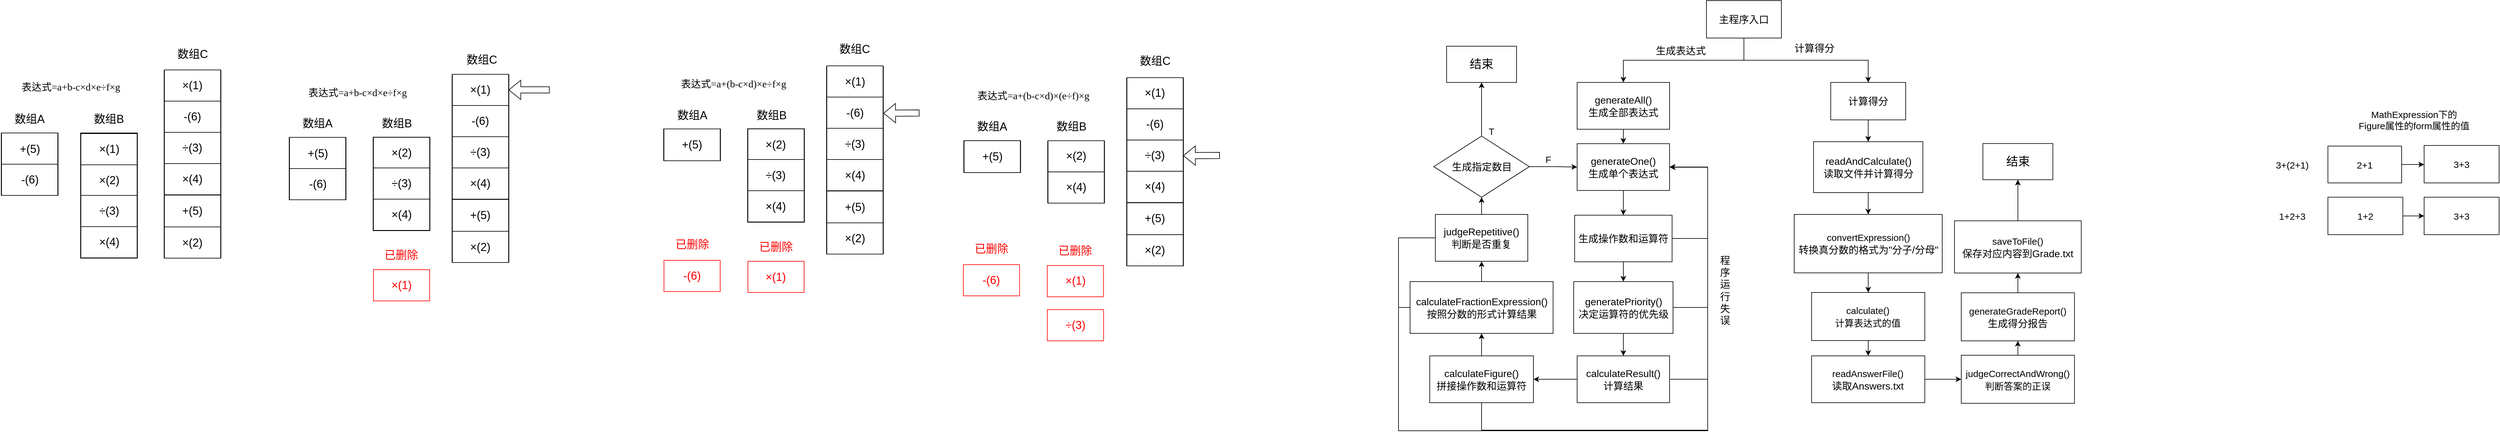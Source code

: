 <mxfile version="16.5.1" type="device"><diagram id="21LkBjtswxRoVZfi4vgf" name="第 1 页"><mxGraphModel dx="1419" dy="690" grid="0" gridSize="10" guides="1" tooltips="1" connect="1" arrows="1" fold="1" page="1" pageScale="1" pageWidth="1169" pageHeight="827" math="0" shadow="0"><root><mxCell id="0"/><mxCell id="1" parent="0"/><mxCell id="C7ZNTqhmJOy-tRO1aiUd-2" value="" style="rounded=0;whiteSpace=wrap;html=1;rotation=90;" parent="1" vertex="1"><mxGeometry x="144.5" y="273.5" width="100" height="91" as="geometry"/></mxCell><mxCell id="C7ZNTqhmJOy-tRO1aiUd-3" value="" style="rounded=0;whiteSpace=wrap;html=1;rotation=90;" parent="1" vertex="1"><mxGeometry x="221.25" y="323.75" width="200.5" height="91" as="geometry"/></mxCell><mxCell id="C7ZNTqhmJOy-tRO1aiUd-4" value="" style="rounded=0;whiteSpace=wrap;html=1;rotation=90;" parent="1" vertex="1"><mxGeometry x="305" y="273.5" width="300.5" height="91" as="geometry"/></mxCell><mxCell id="C7ZNTqhmJOy-tRO1aiUd-5" value="&lt;font style=&quot;font-size: 18px&quot;&gt;数组A&lt;/font&gt;" style="text;html=1;strokeColor=none;fillColor=none;align=center;verticalAlign=middle;whiteSpace=wrap;rounded=0;" parent="1" vertex="1"><mxGeometry x="147" y="224" width="95" height="46" as="geometry"/></mxCell><mxCell id="C7ZNTqhmJOy-tRO1aiUd-6" value="&lt;font style=&quot;font-size: 18px&quot;&gt;数组B&lt;/font&gt;" style="text;html=1;strokeColor=none;fillColor=none;align=center;verticalAlign=middle;whiteSpace=wrap;rounded=0;" parent="1" vertex="1"><mxGeometry x="274" y="224" width="95" height="46" as="geometry"/></mxCell><mxCell id="C7ZNTqhmJOy-tRO1aiUd-7" value="+(5)" style="rounded=0;whiteSpace=wrap;html=1;fontSize=18;" parent="1" vertex="1"><mxGeometry x="149.5" y="269" width="90" height="51" as="geometry"/></mxCell><mxCell id="C7ZNTqhmJOy-tRO1aiUd-10" value="-(6)" style="rounded=0;whiteSpace=wrap;html=1;fontSize=18;" parent="1" vertex="1"><mxGeometry x="149.5" y="319" width="90" height="50" as="geometry"/></mxCell><mxCell id="C7ZNTqhmJOy-tRO1aiUd-12" value="×(1)" style="rounded=0;whiteSpace=wrap;html=1;fontSize=18;" parent="1" vertex="1"><mxGeometry x="276.5" y="270" width="90" height="50" as="geometry"/></mxCell><mxCell id="C7ZNTqhmJOy-tRO1aiUd-13" value="&lt;span&gt;×(2)&lt;/span&gt;" style="rounded=0;whiteSpace=wrap;html=1;fontSize=18;" parent="1" vertex="1"><mxGeometry x="276.5" y="320" width="90" height="50" as="geometry"/></mxCell><mxCell id="C7ZNTqhmJOy-tRO1aiUd-14" value="÷(3)" style="rounded=0;whiteSpace=wrap;html=1;fontSize=18;" parent="1" vertex="1"><mxGeometry x="276.5" y="369" width="90" height="50" as="geometry"/></mxCell><mxCell id="C7ZNTqhmJOy-tRO1aiUd-15" value="&lt;span&gt;×(4)&lt;/span&gt;" style="rounded=0;whiteSpace=wrap;html=1;fontSize=18;" parent="1" vertex="1"><mxGeometry x="276.5" y="419" width="90" height="50" as="geometry"/></mxCell><mxCell id="C7ZNTqhmJOy-tRO1aiUd-16" value="&lt;font style=&quot;font-size: 18px&quot;&gt;数组C&lt;/font&gt;" style="text;html=1;strokeColor=none;fillColor=none;align=center;verticalAlign=middle;whiteSpace=wrap;rounded=0;" parent="1" vertex="1"><mxGeometry x="407.75" y="120" width="95" height="46" as="geometry"/></mxCell><mxCell id="C7ZNTqhmJOy-tRO1aiUd-17" value="×(1)" style="rounded=0;whiteSpace=wrap;html=1;fontSize=18;" parent="1" vertex="1"><mxGeometry x="410.25" y="168" width="90" height="50" as="geometry"/></mxCell><mxCell id="C7ZNTqhmJOy-tRO1aiUd-18" value="-(6)" style="rounded=0;whiteSpace=wrap;html=1;fontSize=18;" parent="1" vertex="1"><mxGeometry x="410.25" y="218" width="90" height="50" as="geometry"/></mxCell><mxCell id="C7ZNTqhmJOy-tRO1aiUd-19" value="÷(3)" style="rounded=0;whiteSpace=wrap;html=1;fontSize=18;" parent="1" vertex="1"><mxGeometry x="410.25" y="268" width="90" height="50" as="geometry"/></mxCell><mxCell id="C7ZNTqhmJOy-tRO1aiUd-20" value="&lt;span&gt;×(4)&lt;/span&gt;" style="rounded=0;whiteSpace=wrap;html=1;fontSize=18;" parent="1" vertex="1"><mxGeometry x="410.25" y="318" width="90" height="50" as="geometry"/></mxCell><mxCell id="C7ZNTqhmJOy-tRO1aiUd-21" value="+(5)" style="rounded=0;whiteSpace=wrap;html=1;fontSize=18;" parent="1" vertex="1"><mxGeometry x="410.25" y="368.5" width="90" height="51" as="geometry"/></mxCell><mxCell id="C7ZNTqhmJOy-tRO1aiUd-22" value="&lt;span&gt;×(2)&lt;/span&gt;" style="rounded=0;whiteSpace=wrap;html=1;fontSize=18;" parent="1" vertex="1"><mxGeometry x="410.25" y="419.5" width="90" height="50" as="geometry"/></mxCell><mxCell id="C7ZNTqhmJOy-tRO1aiUd-23" value="" style="rounded=0;whiteSpace=wrap;html=1;rotation=90;" parent="1" vertex="1"><mxGeometry x="605.5" y="280.5" width="100" height="91" as="geometry"/></mxCell><mxCell id="C7ZNTqhmJOy-tRO1aiUd-24" value="" style="rounded=0;whiteSpace=wrap;html=1;rotation=90;" parent="1" vertex="1"><mxGeometry x="715" y="305.13" width="149.75" height="91" as="geometry"/></mxCell><mxCell id="C7ZNTqhmJOy-tRO1aiUd-25" value="" style="rounded=0;whiteSpace=wrap;html=1;rotation=90;" parent="1" vertex="1"><mxGeometry x="766" y="280.5" width="300.5" height="91" as="geometry"/></mxCell><mxCell id="C7ZNTqhmJOy-tRO1aiUd-26" value="&lt;font style=&quot;font-size: 18px&quot;&gt;数组A&lt;/font&gt;" style="text;html=1;strokeColor=none;fillColor=none;align=center;verticalAlign=middle;whiteSpace=wrap;rounded=0;" parent="1" vertex="1"><mxGeometry x="608" y="231" width="95" height="46" as="geometry"/></mxCell><mxCell id="C7ZNTqhmJOy-tRO1aiUd-27" value="&lt;font style=&quot;font-size: 18px&quot;&gt;数组B&lt;/font&gt;" style="text;html=1;strokeColor=none;fillColor=none;align=center;verticalAlign=middle;whiteSpace=wrap;rounded=0;" parent="1" vertex="1"><mxGeometry x="735" y="231" width="95" height="46" as="geometry"/></mxCell><mxCell id="C7ZNTqhmJOy-tRO1aiUd-28" value="+(5)" style="rounded=0;whiteSpace=wrap;html=1;fontSize=18;" parent="1" vertex="1"><mxGeometry x="610.5" y="276" width="90" height="51" as="geometry"/></mxCell><mxCell id="C7ZNTqhmJOy-tRO1aiUd-29" value="-(6)" style="rounded=0;whiteSpace=wrap;html=1;fontSize=18;" parent="1" vertex="1"><mxGeometry x="610.5" y="326" width="90" height="50" as="geometry"/></mxCell><mxCell id="C7ZNTqhmJOy-tRO1aiUd-31" value="&lt;span&gt;×(2)&lt;/span&gt;" style="rounded=0;whiteSpace=wrap;html=1;fontSize=18;" parent="1" vertex="1"><mxGeometry x="744.88" y="276" width="90" height="50" as="geometry"/></mxCell><mxCell id="C7ZNTqhmJOy-tRO1aiUd-32" value="÷(3)" style="rounded=0;whiteSpace=wrap;html=1;fontSize=18;" parent="1" vertex="1"><mxGeometry x="744.88" y="325" width="90" height="50" as="geometry"/></mxCell><mxCell id="C7ZNTqhmJOy-tRO1aiUd-33" value="&lt;span&gt;×(4)&lt;/span&gt;" style="rounded=0;whiteSpace=wrap;html=1;fontSize=18;" parent="1" vertex="1"><mxGeometry x="744.88" y="375" width="90" height="50" as="geometry"/></mxCell><mxCell id="C7ZNTqhmJOy-tRO1aiUd-34" value="&lt;font style=&quot;font-size: 18px&quot;&gt;数组C&lt;/font&gt;" style="text;html=1;strokeColor=none;fillColor=none;align=center;verticalAlign=middle;whiteSpace=wrap;rounded=0;" parent="1" vertex="1"><mxGeometry x="871.25" y="129" width="95" height="46" as="geometry"/></mxCell><mxCell id="C7ZNTqhmJOy-tRO1aiUd-35" value="×(1)" style="rounded=0;whiteSpace=wrap;html=1;fontSize=18;" parent="1" vertex="1"><mxGeometry x="871.25" y="175" width="90" height="50" as="geometry"/></mxCell><mxCell id="C7ZNTqhmJOy-tRO1aiUd-36" value="-(6)" style="rounded=0;whiteSpace=wrap;html=1;fontSize=18;" parent="1" vertex="1"><mxGeometry x="871.25" y="225" width="90" height="50" as="geometry"/></mxCell><mxCell id="C7ZNTqhmJOy-tRO1aiUd-37" value="÷(3)" style="rounded=0;whiteSpace=wrap;html=1;fontSize=18;" parent="1" vertex="1"><mxGeometry x="871.25" y="275" width="90" height="50" as="geometry"/></mxCell><mxCell id="C7ZNTqhmJOy-tRO1aiUd-38" value="&lt;span&gt;×(4)&lt;/span&gt;" style="rounded=0;whiteSpace=wrap;html=1;fontSize=18;" parent="1" vertex="1"><mxGeometry x="871.25" y="325" width="90" height="50" as="geometry"/></mxCell><mxCell id="C7ZNTqhmJOy-tRO1aiUd-39" value="+(5)" style="rounded=0;whiteSpace=wrap;html=1;fontSize=18;" parent="1" vertex="1"><mxGeometry x="871.25" y="375.5" width="90" height="51" as="geometry"/></mxCell><mxCell id="C7ZNTqhmJOy-tRO1aiUd-40" value="&lt;span&gt;×(2)&lt;/span&gt;" style="rounded=0;whiteSpace=wrap;html=1;fontSize=18;" parent="1" vertex="1"><mxGeometry x="871.25" y="426.5" width="90" height="50" as="geometry"/></mxCell><mxCell id="C7ZNTqhmJOy-tRO1aiUd-41" value="" style="shape=flexArrow;endArrow=classic;html=1;rounded=0;fontSize=18;entryX=1;entryY=0.5;entryDx=0;entryDy=0;" parent="1" target="C7ZNTqhmJOy-tRO1aiUd-35" edge="1"><mxGeometry width="50" height="50" relative="1" as="geometry"><mxPoint x="1027" y="200" as="sourcePoint"/><mxPoint x="1064" y="172" as="targetPoint"/></mxGeometry></mxCell><mxCell id="C7ZNTqhmJOy-tRO1aiUd-42" value="&lt;font color=&quot;#ff0000&quot;&gt;×(1)&lt;/font&gt;" style="rounded=0;whiteSpace=wrap;html=1;fontSize=18;strokeColor=#FF0000;" parent="1" vertex="1"><mxGeometry x="744.88" y="488" width="90" height="50" as="geometry"/></mxCell><mxCell id="C7ZNTqhmJOy-tRO1aiUd-43" value="&lt;span style=&quot;font-size: 18px&quot;&gt;&lt;font color=&quot;#ff0000&quot;&gt;已删除&lt;/font&gt;&lt;/span&gt;" style="text;html=1;strokeColor=none;fillColor=none;align=center;verticalAlign=middle;whiteSpace=wrap;rounded=0;" parent="1" vertex="1"><mxGeometry x="742.37" y="442" width="95" height="46" as="geometry"/></mxCell><mxCell id="C7ZNTqhmJOy-tRO1aiUd-44" value="" style="rounded=0;whiteSpace=wrap;html=1;rotation=90;" parent="1" vertex="1"><mxGeometry x="1229.5" y="242.5" width="51" height="91" as="geometry"/></mxCell><mxCell id="C7ZNTqhmJOy-tRO1aiUd-45" value="" style="rounded=0;whiteSpace=wrap;html=1;rotation=90;" parent="1" vertex="1"><mxGeometry x="1314.5" y="291.63" width="149.75" height="91" as="geometry"/></mxCell><mxCell id="C7ZNTqhmJOy-tRO1aiUd-46" value="" style="rounded=0;whiteSpace=wrap;html=1;rotation=90;" parent="1" vertex="1"><mxGeometry x="1365.5" y="267" width="300.5" height="91" as="geometry"/></mxCell><mxCell id="C7ZNTqhmJOy-tRO1aiUd-47" value="&lt;font style=&quot;font-size: 18px&quot;&gt;数组A&lt;/font&gt;" style="text;html=1;strokeColor=none;fillColor=none;align=center;verticalAlign=middle;whiteSpace=wrap;rounded=0;" parent="1" vertex="1"><mxGeometry x="1207.5" y="217.5" width="95" height="46" as="geometry"/></mxCell><mxCell id="C7ZNTqhmJOy-tRO1aiUd-48" value="&lt;font style=&quot;font-size: 18px&quot;&gt;数组B&lt;/font&gt;" style="text;html=1;strokeColor=none;fillColor=none;align=center;verticalAlign=middle;whiteSpace=wrap;rounded=0;" parent="1" vertex="1"><mxGeometry x="1334.5" y="217.5" width="95" height="46" as="geometry"/></mxCell><mxCell id="C7ZNTqhmJOy-tRO1aiUd-49" value="+(5)" style="rounded=0;whiteSpace=wrap;html=1;fontSize=18;" parent="1" vertex="1"><mxGeometry x="1210" y="262.5" width="90" height="51" as="geometry"/></mxCell><mxCell id="C7ZNTqhmJOy-tRO1aiUd-51" value="&lt;span&gt;×(2)&lt;/span&gt;" style="rounded=0;whiteSpace=wrap;html=1;fontSize=18;" parent="1" vertex="1"><mxGeometry x="1344.38" y="262.5" width="90" height="50" as="geometry"/></mxCell><mxCell id="C7ZNTqhmJOy-tRO1aiUd-52" value="÷(3)" style="rounded=0;whiteSpace=wrap;html=1;fontSize=18;" parent="1" vertex="1"><mxGeometry x="1344.38" y="311.5" width="90" height="50" as="geometry"/></mxCell><mxCell id="C7ZNTqhmJOy-tRO1aiUd-53" value="&lt;span&gt;×(4)&lt;/span&gt;" style="rounded=0;whiteSpace=wrap;html=1;fontSize=18;" parent="1" vertex="1"><mxGeometry x="1344.38" y="361.5" width="90" height="50" as="geometry"/></mxCell><mxCell id="C7ZNTqhmJOy-tRO1aiUd-54" value="×(1)" style="rounded=0;whiteSpace=wrap;html=1;fontSize=18;" parent="1" vertex="1"><mxGeometry x="1470.75" y="161.5" width="90" height="50" as="geometry"/></mxCell><mxCell id="C7ZNTqhmJOy-tRO1aiUd-55" value="-(6)" style="rounded=0;whiteSpace=wrap;html=1;fontSize=18;" parent="1" vertex="1"><mxGeometry x="1470.75" y="211.5" width="90" height="50" as="geometry"/></mxCell><mxCell id="C7ZNTqhmJOy-tRO1aiUd-56" value="÷(3)" style="rounded=0;whiteSpace=wrap;html=1;fontSize=18;" parent="1" vertex="1"><mxGeometry x="1470.75" y="261.5" width="90" height="50" as="geometry"/></mxCell><mxCell id="C7ZNTqhmJOy-tRO1aiUd-57" value="&lt;span&gt;×(4)&lt;/span&gt;" style="rounded=0;whiteSpace=wrap;html=1;fontSize=18;" parent="1" vertex="1"><mxGeometry x="1470.75" y="311.5" width="90" height="50" as="geometry"/></mxCell><mxCell id="C7ZNTqhmJOy-tRO1aiUd-58" value="+(5)" style="rounded=0;whiteSpace=wrap;html=1;fontSize=18;" parent="1" vertex="1"><mxGeometry x="1470.75" y="362" width="90" height="51" as="geometry"/></mxCell><mxCell id="C7ZNTqhmJOy-tRO1aiUd-59" value="&lt;span&gt;×(2)&lt;/span&gt;" style="rounded=0;whiteSpace=wrap;html=1;fontSize=18;" parent="1" vertex="1"><mxGeometry x="1470.75" y="413" width="90" height="50" as="geometry"/></mxCell><mxCell id="C7ZNTqhmJOy-tRO1aiUd-60" value="" style="shape=flexArrow;endArrow=classic;html=1;rounded=0;fontSize=18;entryX=0.25;entryY=0;entryDx=0;entryDy=0;" parent="1" target="C7ZNTqhmJOy-tRO1aiUd-46" edge="1"><mxGeometry width="50" height="50" relative="1" as="geometry"><mxPoint x="1619" y="237" as="sourcePoint"/><mxPoint x="1663.5" y="158.5" as="targetPoint"/></mxGeometry></mxCell><mxCell id="C7ZNTqhmJOy-tRO1aiUd-61" value="&lt;font color=&quot;#ff0000&quot;&gt;×(1)&lt;/font&gt;" style="rounded=0;whiteSpace=wrap;html=1;fontSize=18;strokeColor=#FF0000;" parent="1" vertex="1"><mxGeometry x="1344.38" y="474.5" width="90" height="50" as="geometry"/></mxCell><mxCell id="C7ZNTqhmJOy-tRO1aiUd-62" value="&lt;span style=&quot;font-size: 18px&quot;&gt;&lt;font color=&quot;#ff0000&quot;&gt;已删除&lt;/font&gt;&lt;/span&gt;" style="text;html=1;strokeColor=none;fillColor=none;align=center;verticalAlign=middle;whiteSpace=wrap;rounded=0;" parent="1" vertex="1"><mxGeometry x="1341.87" y="428.5" width="95" height="46" as="geometry"/></mxCell><mxCell id="C7ZNTqhmJOy-tRO1aiUd-63" value="&lt;font style=&quot;font-size: 18px&quot;&gt;数组C&lt;/font&gt;" style="text;html=1;strokeColor=none;fillColor=none;align=center;verticalAlign=middle;whiteSpace=wrap;rounded=0;" parent="1" vertex="1"><mxGeometry x="1468.25" y="112" width="95" height="46" as="geometry"/></mxCell><mxCell id="C7ZNTqhmJOy-tRO1aiUd-64" value="&lt;font color=&quot;#ff0000&quot;&gt;-(6)&lt;/font&gt;" style="rounded=0;whiteSpace=wrap;html=1;fontSize=18;strokeColor=#FF0000;" parent="1" vertex="1"><mxGeometry x="1210" y="473" width="90" height="50" as="geometry"/></mxCell><mxCell id="C7ZNTqhmJOy-tRO1aiUd-65" value="&lt;span style=&quot;font-size: 18px&quot;&gt;&lt;font color=&quot;#ff0000&quot;&gt;已删除&lt;/font&gt;&lt;/span&gt;" style="text;html=1;strokeColor=none;fillColor=none;align=center;verticalAlign=middle;whiteSpace=wrap;rounded=0;" parent="1" vertex="1"><mxGeometry x="1207.5" y="425" width="95" height="46" as="geometry"/></mxCell><mxCell id="C7ZNTqhmJOy-tRO1aiUd-66" value="&lt;span style=&quot;font-family: &amp;#34;siyuan_heiti&amp;#34; ; font-size: 16px ; text-align: justify&quot;&gt;表达式=a+b-c×d×e÷f×g&lt;/span&gt;" style="text;html=1;strokeColor=none;fillColor=none;align=center;verticalAlign=middle;whiteSpace=wrap;rounded=0;fontSize=16;fontColor=#000000;" parent="1" vertex="1"><mxGeometry x="147" y="166.38" width="227" height="57.62" as="geometry"/></mxCell><mxCell id="C7ZNTqhmJOy-tRO1aiUd-67" value="&lt;span style=&quot;font-family: &amp;#34;siyuan_heiti&amp;#34; ; font-size: 16px ; text-align: justify&quot;&gt;表达式=a+b-c×d×e÷f×g&lt;/span&gt;" style="text;html=1;strokeColor=none;fillColor=none;align=center;verticalAlign=middle;whiteSpace=wrap;rounded=0;fontSize=16;fontColor=#000000;" parent="1" vertex="1"><mxGeometry x="605.5" y="175" width="227" height="57.62" as="geometry"/></mxCell><mxCell id="C7ZNTqhmJOy-tRO1aiUd-70" value="&lt;span style=&quot;font-family: &amp;#34;siyuan_heiti&amp;#34; ; font-size: 16px ; text-align: justify&quot;&gt;表达式=a+(b-c×d)×e÷f×g&lt;/span&gt;" style="text;html=1;strokeColor=none;fillColor=none;align=center;verticalAlign=middle;whiteSpace=wrap;rounded=0;fontSize=16;fontColor=#000000;" parent="1" vertex="1"><mxGeometry x="1207.5" y="161.5" width="227" height="57.62" as="geometry"/></mxCell><mxCell id="C7ZNTqhmJOy-tRO1aiUd-71" value="" style="rounded=0;whiteSpace=wrap;html=1;rotation=90;" parent="1" vertex="1"><mxGeometry x="1710" y="261.38" width="51" height="91" as="geometry"/></mxCell><mxCell id="C7ZNTqhmJOy-tRO1aiUd-72" value="" style="rounded=0;whiteSpace=wrap;html=1;rotation=90;" parent="1" vertex="1"><mxGeometry x="1820.36" y="286.13" width="99.01" height="91" as="geometry"/></mxCell><mxCell id="C7ZNTqhmJOy-tRO1aiUd-73" value="" style="rounded=0;whiteSpace=wrap;html=1;rotation=90;" parent="1" vertex="1"><mxGeometry x="1846" y="285.88" width="300.5" height="91" as="geometry"/></mxCell><mxCell id="C7ZNTqhmJOy-tRO1aiUd-74" value="&lt;font style=&quot;font-size: 18px&quot;&gt;数组A&lt;/font&gt;" style="text;html=1;strokeColor=none;fillColor=none;align=center;verticalAlign=middle;whiteSpace=wrap;rounded=0;" parent="1" vertex="1"><mxGeometry x="1688" y="236.38" width="95" height="46" as="geometry"/></mxCell><mxCell id="C7ZNTqhmJOy-tRO1aiUd-75" value="&lt;font style=&quot;font-size: 18px&quot;&gt;数组B&lt;/font&gt;" style="text;html=1;strokeColor=none;fillColor=none;align=center;verticalAlign=middle;whiteSpace=wrap;rounded=0;" parent="1" vertex="1"><mxGeometry x="1815" y="236.38" width="95" height="46" as="geometry"/></mxCell><mxCell id="C7ZNTqhmJOy-tRO1aiUd-76" value="+(5)" style="rounded=0;whiteSpace=wrap;html=1;fontSize=18;" parent="1" vertex="1"><mxGeometry x="1690.5" y="281.38" width="90" height="51" as="geometry"/></mxCell><mxCell id="C7ZNTqhmJOy-tRO1aiUd-77" value="&lt;span&gt;×(2)&lt;/span&gt;" style="rounded=0;whiteSpace=wrap;html=1;fontSize=18;" parent="1" vertex="1"><mxGeometry x="1824.88" y="281.38" width="90" height="50" as="geometry"/></mxCell><mxCell id="C7ZNTqhmJOy-tRO1aiUd-79" value="&lt;span&gt;×(4)&lt;/span&gt;" style="rounded=0;whiteSpace=wrap;html=1;fontSize=18;" parent="1" vertex="1"><mxGeometry x="1824.87" y="331.38" width="90" height="50" as="geometry"/></mxCell><mxCell id="C7ZNTqhmJOy-tRO1aiUd-80" value="×(1)" style="rounded=0;whiteSpace=wrap;html=1;fontSize=18;" parent="1" vertex="1"><mxGeometry x="1951.25" y="180.38" width="90" height="50" as="geometry"/></mxCell><mxCell id="C7ZNTqhmJOy-tRO1aiUd-81" value="-(6)" style="rounded=0;whiteSpace=wrap;html=1;fontSize=18;" parent="1" vertex="1"><mxGeometry x="1951.25" y="230.38" width="90" height="50" as="geometry"/></mxCell><mxCell id="C7ZNTqhmJOy-tRO1aiUd-82" value="÷(3)" style="rounded=0;whiteSpace=wrap;html=1;fontSize=18;" parent="1" vertex="1"><mxGeometry x="1951.25" y="280.38" width="90" height="50" as="geometry"/></mxCell><mxCell id="C7ZNTqhmJOy-tRO1aiUd-83" value="&lt;span&gt;×(4)&lt;/span&gt;" style="rounded=0;whiteSpace=wrap;html=1;fontSize=18;" parent="1" vertex="1"><mxGeometry x="1951.25" y="330.38" width="90" height="50" as="geometry"/></mxCell><mxCell id="C7ZNTqhmJOy-tRO1aiUd-84" value="+(5)" style="rounded=0;whiteSpace=wrap;html=1;fontSize=18;" parent="1" vertex="1"><mxGeometry x="1951.25" y="380.88" width="90" height="51" as="geometry"/></mxCell><mxCell id="C7ZNTqhmJOy-tRO1aiUd-85" value="&lt;span&gt;×(2)&lt;/span&gt;" style="rounded=0;whiteSpace=wrap;html=1;fontSize=18;" parent="1" vertex="1"><mxGeometry x="1951.25" y="431.88" width="90" height="50" as="geometry"/></mxCell><mxCell id="C7ZNTqhmJOy-tRO1aiUd-86" value="" style="shape=flexArrow;endArrow=classic;html=1;rounded=0;fontSize=18;entryX=1;entryY=0.5;entryDx=0;entryDy=0;" parent="1" target="C7ZNTqhmJOy-tRO1aiUd-82" edge="1"><mxGeometry width="50" height="50" relative="1" as="geometry"><mxPoint x="2100" y="305" as="sourcePoint"/><mxPoint x="2144" y="177.38" as="targetPoint"/></mxGeometry></mxCell><mxCell id="C7ZNTqhmJOy-tRO1aiUd-87" value="&lt;font color=&quot;#ff0000&quot;&gt;×(1)&lt;/font&gt;" style="rounded=0;whiteSpace=wrap;html=1;fontSize=18;strokeColor=#FF0000;" parent="1" vertex="1"><mxGeometry x="1823.69" y="481.38" width="90" height="50" as="geometry"/></mxCell><mxCell id="C7ZNTqhmJOy-tRO1aiUd-88" value="&lt;span style=&quot;font-size: 18px&quot;&gt;&lt;font color=&quot;#ff0000&quot;&gt;已删除&lt;/font&gt;&lt;/span&gt;" style="text;html=1;strokeColor=none;fillColor=none;align=center;verticalAlign=middle;whiteSpace=wrap;rounded=0;" parent="1" vertex="1"><mxGeometry x="1821.18" y="435.38" width="95" height="46" as="geometry"/></mxCell><mxCell id="C7ZNTqhmJOy-tRO1aiUd-89" value="&lt;font style=&quot;font-size: 18px&quot;&gt;数组C&lt;/font&gt;" style="text;html=1;strokeColor=none;fillColor=none;align=center;verticalAlign=middle;whiteSpace=wrap;rounded=0;" parent="1" vertex="1"><mxGeometry x="1948.75" y="130.88" width="95" height="46" as="geometry"/></mxCell><mxCell id="C7ZNTqhmJOy-tRO1aiUd-90" value="&lt;font color=&quot;#ff0000&quot;&gt;-(6)&lt;/font&gt;" style="rounded=0;whiteSpace=wrap;html=1;fontSize=18;strokeColor=#FF0000;" parent="1" vertex="1"><mxGeometry x="1689.31" y="479.88" width="90" height="50" as="geometry"/></mxCell><mxCell id="C7ZNTqhmJOy-tRO1aiUd-91" value="&lt;span style=&quot;font-size: 18px&quot;&gt;&lt;font color=&quot;#ff0000&quot;&gt;已删除&lt;/font&gt;&lt;/span&gt;" style="text;html=1;strokeColor=none;fillColor=none;align=center;verticalAlign=middle;whiteSpace=wrap;rounded=0;" parent="1" vertex="1"><mxGeometry x="1686.81" y="431.88" width="95" height="46" as="geometry"/></mxCell><mxCell id="C7ZNTqhmJOy-tRO1aiUd-92" value="&lt;span style=&quot;font-family: &amp;#34;siyuan_heiti&amp;#34; ; font-size: 16px ; text-align: justify&quot;&gt;表达式=a+(b-c×d)×(e÷f)×g&lt;/span&gt;" style="text;html=1;strokeColor=none;fillColor=none;align=center;verticalAlign=middle;whiteSpace=wrap;rounded=0;fontSize=16;fontColor=#000000;" parent="1" vertex="1"><mxGeometry x="1688" y="180.38" width="227" height="57.62" as="geometry"/></mxCell><mxCell id="C7ZNTqhmJOy-tRO1aiUd-93" value="&lt;font&gt;÷(3)&lt;/font&gt;" style="rounded=0;whiteSpace=wrap;html=1;fontSize=18;fontColor=#FF0000;strokeColor=#FF0000;" parent="1" vertex="1"><mxGeometry x="1823.81" y="552" width="90" height="50" as="geometry"/></mxCell><mxCell id="2tawyMTMNSKkAzdRT7XG-3" style="edgeStyle=orthogonalEdgeStyle;rounded=0;orthogonalLoop=1;jettySize=auto;html=1;exitX=0.5;exitY=1;exitDx=0;exitDy=0;entryX=0.5;entryY=0;entryDx=0;entryDy=0;fontSize=16;" parent="1" source="2tawyMTMNSKkAzdRT7XG-1" target="2tawyMTMNSKkAzdRT7XG-6" edge="1"><mxGeometry relative="1" as="geometry"><mxPoint x="2739" y="188.04" as="targetPoint"/></mxGeometry></mxCell><mxCell id="2tawyMTMNSKkAzdRT7XG-5" style="edgeStyle=orthogonalEdgeStyle;rounded=0;orthogonalLoop=1;jettySize=auto;html=1;exitX=0.5;exitY=1;exitDx=0;exitDy=0;fontSize=16;" parent="1" source="2tawyMTMNSKkAzdRT7XG-1" target="2tawyMTMNSKkAzdRT7XG-4" edge="1"><mxGeometry relative="1" as="geometry"/></mxCell><mxCell id="2tawyMTMNSKkAzdRT7XG-1" value="&lt;font style=&quot;font-size: 16px&quot;&gt;主程序入口&lt;/font&gt;" style="rounded=0;whiteSpace=wrap;html=1;" parent="1" vertex="1"><mxGeometry x="2879" y="56.92" width="120" height="60" as="geometry"/></mxCell><mxCell id="1coJ9WrHf1fynuBrK8tO-26" style="edgeStyle=orthogonalEdgeStyle;rounded=0;orthogonalLoop=1;jettySize=auto;html=1;exitX=0.5;exitY=1;exitDx=0;exitDy=0;fontSize=15;" edge="1" parent="1" source="2tawyMTMNSKkAzdRT7XG-4" target="1coJ9WrHf1fynuBrK8tO-22"><mxGeometry relative="1" as="geometry"/></mxCell><mxCell id="2tawyMTMNSKkAzdRT7XG-4" value="计算得分" style="rounded=0;whiteSpace=wrap;html=1;fontSize=16;" parent="1" vertex="1"><mxGeometry x="3078" y="188.04" width="120" height="60" as="geometry"/></mxCell><mxCell id="2tawyMTMNSKkAzdRT7XG-27" style="edgeStyle=orthogonalEdgeStyle;rounded=0;orthogonalLoop=1;jettySize=auto;html=1;exitX=0.5;exitY=1;exitDx=0;exitDy=0;fontSize=16;" parent="1" source="2tawyMTMNSKkAzdRT7XG-6" target="2tawyMTMNSKkAzdRT7XG-19" edge="1"><mxGeometry relative="1" as="geometry"/></mxCell><mxCell id="2tawyMTMNSKkAzdRT7XG-6" value="generateAll()&lt;br&gt;生成全部表达式" style="rounded=0;whiteSpace=wrap;html=1;fontSize=16;" parent="1" vertex="1"><mxGeometry x="2672" y="188.04" width="148" height="75" as="geometry"/></mxCell><mxCell id="2tawyMTMNSKkAzdRT7XG-30" style="edgeStyle=orthogonalEdgeStyle;rounded=0;orthogonalLoop=1;jettySize=auto;html=1;exitX=0.5;exitY=1;exitDx=0;exitDy=0;fontSize=16;" parent="1" source="2tawyMTMNSKkAzdRT7XG-12" target="2tawyMTMNSKkAzdRT7XG-25" edge="1"><mxGeometry relative="1" as="geometry"/></mxCell><mxCell id="2tawyMTMNSKkAzdRT7XG-34" style="edgeStyle=orthogonalEdgeStyle;rounded=0;orthogonalLoop=1;jettySize=auto;html=1;exitX=1;exitY=0.5;exitDx=0;exitDy=0;entryX=1;entryY=0.5;entryDx=0;entryDy=0;fontSize=16;" parent="1" source="2tawyMTMNSKkAzdRT7XG-12" target="2tawyMTMNSKkAzdRT7XG-19" edge="1"><mxGeometry relative="1" as="geometry"><Array as="points"><mxPoint x="2881" y="549"/><mxPoint x="2881" y="324"/></Array></mxGeometry></mxCell><mxCell id="2tawyMTMNSKkAzdRT7XG-12" value="generatePriority()&lt;br&gt;决定运算符的优先级" style="rounded=0;whiteSpace=wrap;html=1;fontSize=16;" parent="1" vertex="1"><mxGeometry x="2666.5" y="507.04" width="159" height="83" as="geometry"/></mxCell><mxCell id="2tawyMTMNSKkAzdRT7XG-15" value="生成表达式" style="text;html=1;strokeColor=none;fillColor=none;align=center;verticalAlign=middle;whiteSpace=wrap;rounded=0;fontSize=16;" parent="1" vertex="1"><mxGeometry x="2788" y="120.42" width="100" height="33" as="geometry"/></mxCell><mxCell id="2tawyMTMNSKkAzdRT7XG-16" value="&lt;div style=&quot;text-align: center&quot;&gt;&lt;span&gt;&lt;font face=&quot;helvetica&quot;&gt;计算得分&lt;/font&gt;&lt;/span&gt;&lt;/div&gt;" style="text;whiteSpace=wrap;html=1;fontSize=16;" parent="1" vertex="1"><mxGeometry x="3018" y="116.92" width="71" height="39.31" as="geometry"/></mxCell><mxCell id="2tawyMTMNSKkAzdRT7XG-28" style="edgeStyle=orthogonalEdgeStyle;rounded=0;orthogonalLoop=1;jettySize=auto;html=1;exitX=0.5;exitY=1;exitDx=0;exitDy=0;fontSize=16;" parent="1" source="2tawyMTMNSKkAzdRT7XG-19" target="2tawyMTMNSKkAzdRT7XG-23" edge="1"><mxGeometry relative="1" as="geometry"/></mxCell><mxCell id="2tawyMTMNSKkAzdRT7XG-19" value="generateOne()&lt;br&gt;生成单个表达式" style="rounded=0;whiteSpace=wrap;html=1;fontSize=16;" parent="1" vertex="1"><mxGeometry x="2672" y="286.13" width="148" height="75" as="geometry"/></mxCell><mxCell id="2tawyMTMNSKkAzdRT7XG-29" style="edgeStyle=orthogonalEdgeStyle;rounded=0;orthogonalLoop=1;jettySize=auto;html=1;exitX=0.5;exitY=1;exitDx=0;exitDy=0;fontSize=16;" parent="1" source="2tawyMTMNSKkAzdRT7XG-23" target="2tawyMTMNSKkAzdRT7XG-12" edge="1"><mxGeometry relative="1" as="geometry"/></mxCell><mxCell id="2tawyMTMNSKkAzdRT7XG-35" style="edgeStyle=orthogonalEdgeStyle;rounded=0;orthogonalLoop=1;jettySize=auto;html=1;exitX=1;exitY=0.5;exitDx=0;exitDy=0;entryX=1;entryY=0.5;entryDx=0;entryDy=0;fontSize=16;" parent="1" source="2tawyMTMNSKkAzdRT7XG-23" target="2tawyMTMNSKkAzdRT7XG-19" edge="1"><mxGeometry relative="1" as="geometry"><Array as="points"><mxPoint x="2881" y="438"/><mxPoint x="2881" y="324"/></Array></mxGeometry></mxCell><mxCell id="2tawyMTMNSKkAzdRT7XG-23" value="生成操作数和运算符" style="rounded=0;whiteSpace=wrap;html=1;fontSize=16;" parent="1" vertex="1"><mxGeometry x="2668" y="400.73" width="156" height="74.62" as="geometry"/></mxCell><mxCell id="2tawyMTMNSKkAzdRT7XG-31" style="edgeStyle=orthogonalEdgeStyle;rounded=0;orthogonalLoop=1;jettySize=auto;html=1;exitX=0;exitY=0.5;exitDx=0;exitDy=0;entryX=1;entryY=0.5;entryDx=0;entryDy=0;fontSize=16;" parent="1" source="2tawyMTMNSKkAzdRT7XG-25" target="2tawyMTMNSKkAzdRT7XG-26" edge="1"><mxGeometry relative="1" as="geometry"/></mxCell><mxCell id="2tawyMTMNSKkAzdRT7XG-36" style="edgeStyle=orthogonalEdgeStyle;rounded=0;orthogonalLoop=1;jettySize=auto;html=1;exitX=1;exitY=0.5;exitDx=0;exitDy=0;entryX=1;entryY=0.5;entryDx=0;entryDy=0;fontSize=16;" parent="1" source="2tawyMTMNSKkAzdRT7XG-25" target="2tawyMTMNSKkAzdRT7XG-19" edge="1"><mxGeometry relative="1" as="geometry"><Array as="points"><mxPoint x="2881" y="664"/><mxPoint x="2881" y="324"/></Array></mxGeometry></mxCell><mxCell id="2tawyMTMNSKkAzdRT7XG-25" value="calculateResult()&lt;br&gt;计算结果" style="rounded=0;whiteSpace=wrap;html=1;fontSize=16;" parent="1" vertex="1"><mxGeometry x="2672" y="626.04" width="148" height="75" as="geometry"/></mxCell><mxCell id="2tawyMTMNSKkAzdRT7XG-37" style="edgeStyle=orthogonalEdgeStyle;rounded=0;orthogonalLoop=1;jettySize=auto;html=1;exitX=0.5;exitY=1;exitDx=0;exitDy=0;entryX=1;entryY=0.5;entryDx=0;entryDy=0;fontSize=16;" parent="1" source="2tawyMTMNSKkAzdRT7XG-26" target="2tawyMTMNSKkAzdRT7XG-19" edge="1"><mxGeometry relative="1" as="geometry"><Array as="points"><mxPoint x="2519" y="745"/><mxPoint x="2881" y="745"/><mxPoint x="2881" y="324"/></Array></mxGeometry></mxCell><mxCell id="2tawyMTMNSKkAzdRT7XG-40" style="edgeStyle=orthogonalEdgeStyle;rounded=0;orthogonalLoop=1;jettySize=auto;html=1;exitX=0.5;exitY=0;exitDx=0;exitDy=0;fontSize=16;" parent="1" source="2tawyMTMNSKkAzdRT7XG-26" target="1coJ9WrHf1fynuBrK8tO-15" edge="1"><mxGeometry relative="1" as="geometry"/></mxCell><mxCell id="2tawyMTMNSKkAzdRT7XG-26" value="calculateFigure()&lt;br&gt;拼接操作数和运算符" style="rounded=0;whiteSpace=wrap;html=1;fontSize=16;" parent="1" vertex="1"><mxGeometry x="2436" y="626.04" width="166" height="75" as="geometry"/></mxCell><mxCell id="2tawyMTMNSKkAzdRT7XG-38" value="程序&lt;br&gt;运行失误" style="text;html=1;strokeColor=none;fillColor=none;align=center;verticalAlign=middle;whiteSpace=wrap;rounded=0;fontSize=16;" parent="1" vertex="1"><mxGeometry x="2893" y="448.04" width="32" height="145" as="geometry"/></mxCell><mxCell id="2tawyMTMNSKkAzdRT7XG-41" style="edgeStyle=orthogonalEdgeStyle;rounded=0;orthogonalLoop=1;jettySize=auto;html=1;exitX=1;exitY=0.5;exitDx=0;exitDy=0;fontSize=16;" parent="1" source="2tawyMTMNSKkAzdRT7XG-39" target="2tawyMTMNSKkAzdRT7XG-19" edge="1"><mxGeometry relative="1" as="geometry"/></mxCell><mxCell id="2tawyMTMNSKkAzdRT7XG-43" style="edgeStyle=orthogonalEdgeStyle;rounded=0;orthogonalLoop=1;jettySize=auto;html=1;exitX=0.5;exitY=0;exitDx=0;exitDy=0;entryX=0.5;entryY=1;entryDx=0;entryDy=0;fontSize=19;" parent="1" source="2tawyMTMNSKkAzdRT7XG-39" target="2tawyMTMNSKkAzdRT7XG-42" edge="1"><mxGeometry relative="1" as="geometry"/></mxCell><mxCell id="2tawyMTMNSKkAzdRT7XG-39" value="生成指定数目" style="rhombus;whiteSpace=wrap;html=1;fontSize=16;" parent="1" vertex="1"><mxGeometry x="2442.5" y="274.01" width="153" height="97.87" as="geometry"/></mxCell><mxCell id="2tawyMTMNSKkAzdRT7XG-42" value="&lt;font style=&quot;font-size: 19px&quot;&gt;结束&lt;/font&gt;" style="rounded=0;whiteSpace=wrap;html=1;fontSize=16;" parent="1" vertex="1"><mxGeometry x="2463" y="130.04" width="112" height="58" as="geometry"/></mxCell><mxCell id="2tawyMTMNSKkAzdRT7XG-44" value="&lt;font style=&quot;font-size: 15px&quot;&gt;F&lt;/font&gt;" style="text;html=1;strokeColor=none;fillColor=none;align=center;verticalAlign=middle;whiteSpace=wrap;rounded=0;fontSize=19;" parent="1" vertex="1"><mxGeometry x="2595.5" y="296" width="60" height="30" as="geometry"/></mxCell><mxCell id="2tawyMTMNSKkAzdRT7XG-46" value="&lt;font style=&quot;font-size: 15px&quot;&gt;T&lt;/font&gt;" style="text;html=1;strokeColor=none;fillColor=none;align=center;verticalAlign=middle;whiteSpace=wrap;rounded=0;fontSize=19;" parent="1" vertex="1"><mxGeometry x="2505" y="251.38" width="60" height="30" as="geometry"/></mxCell><mxCell id="1coJ9WrHf1fynuBrK8tO-8" style="edgeStyle=orthogonalEdgeStyle;rounded=0;orthogonalLoop=1;jettySize=auto;html=1;exitX=1;exitY=0.5;exitDx=0;exitDy=0;entryX=0;entryY=0.5;entryDx=0;entryDy=0;fontSize=15;" edge="1" parent="1" source="1coJ9WrHf1fynuBrK8tO-1" target="1coJ9WrHf1fynuBrK8tO-3"><mxGeometry relative="1" as="geometry"/></mxCell><mxCell id="1coJ9WrHf1fynuBrK8tO-1" value="&lt;span style=&quot;font-size: 15px&quot;&gt;2+1&lt;/span&gt;" style="rounded=0;whiteSpace=wrap;html=1;" vertex="1" parent="1"><mxGeometry x="3874" y="290" width="118" height="59" as="geometry"/></mxCell><mxCell id="1coJ9WrHf1fynuBrK8tO-3" value="3+3" style="rounded=0;whiteSpace=wrap;html=1;fontSize=15;" vertex="1" parent="1"><mxGeometry x="4028" y="289" width="120" height="60" as="geometry"/></mxCell><mxCell id="1coJ9WrHf1fynuBrK8tO-11" style="edgeStyle=orthogonalEdgeStyle;rounded=0;orthogonalLoop=1;jettySize=auto;html=1;exitX=1;exitY=0.5;exitDx=0;exitDy=0;fontSize=15;" edge="1" parent="1" source="1coJ9WrHf1fynuBrK8tO-4" target="1coJ9WrHf1fynuBrK8tO-5"><mxGeometry relative="1" as="geometry"/></mxCell><mxCell id="1coJ9WrHf1fynuBrK8tO-4" value="1+2" style="rounded=0;whiteSpace=wrap;html=1;fontSize=15;" vertex="1" parent="1"><mxGeometry x="3874" y="371.88" width="120" height="60" as="geometry"/></mxCell><mxCell id="1coJ9WrHf1fynuBrK8tO-5" value="3+3" style="rounded=0;whiteSpace=wrap;html=1;fontSize=15;" vertex="1" parent="1"><mxGeometry x="4028" y="371.88" width="120" height="60" as="geometry"/></mxCell><mxCell id="1coJ9WrHf1fynuBrK8tO-9" value="&#10;&#10;&lt;span style=&quot;color: rgb(0, 0, 0); font-family: helvetica; font-size: 15px; font-style: normal; font-weight: 400; letter-spacing: normal; text-align: center; text-indent: 0px; text-transform: none; word-spacing: 0px; background-color: rgb(248, 249, 250); display: inline; float: none;&quot;&gt;3+(2+1)&lt;/span&gt;&#10;&#10;" style="text;html=1;strokeColor=none;fillColor=none;align=center;verticalAlign=middle;whiteSpace=wrap;rounded=0;fontSize=15;" vertex="1" parent="1"><mxGeometry x="3787" y="305.13" width="60" height="30" as="geometry"/></mxCell><mxCell id="1coJ9WrHf1fynuBrK8tO-10" value="1+2+3" style="text;html=1;strokeColor=none;fillColor=none;align=center;verticalAlign=middle;whiteSpace=wrap;rounded=0;fontSize=15;" vertex="1" parent="1"><mxGeometry x="3787" y="386.88" width="60" height="30" as="geometry"/></mxCell><mxCell id="1coJ9WrHf1fynuBrK8tO-12" value="MathExpression下的Figure属性的form属性的值" style="text;html=1;strokeColor=none;fillColor=none;align=center;verticalAlign=middle;whiteSpace=wrap;rounded=0;fontSize=15;" vertex="1" parent="1"><mxGeometry x="3921" y="205" width="182" height="85" as="geometry"/></mxCell><mxCell id="1coJ9WrHf1fynuBrK8tO-14" style="edgeStyle=orthogonalEdgeStyle;rounded=0;orthogonalLoop=1;jettySize=auto;html=1;exitX=0.5;exitY=0;exitDx=0;exitDy=0;entryX=0.5;entryY=1;entryDx=0;entryDy=0;fontSize=15;" edge="1" parent="1" source="1coJ9WrHf1fynuBrK8tO-13" target="2tawyMTMNSKkAzdRT7XG-39"><mxGeometry relative="1" as="geometry"/></mxCell><mxCell id="1coJ9WrHf1fynuBrK8tO-20" style="edgeStyle=orthogonalEdgeStyle;rounded=0;orthogonalLoop=1;jettySize=auto;html=1;exitX=0;exitY=0.5;exitDx=0;exitDy=0;entryX=1;entryY=0.5;entryDx=0;entryDy=0;fontSize=15;" edge="1" parent="1" source="1coJ9WrHf1fynuBrK8tO-13" target="2tawyMTMNSKkAzdRT7XG-19"><mxGeometry relative="1" as="geometry"><Array as="points"><mxPoint x="2386" y="437"/><mxPoint x="2386" y="746"/><mxPoint x="2881" y="746"/><mxPoint x="2881" y="324"/></Array></mxGeometry></mxCell><mxCell id="1coJ9WrHf1fynuBrK8tO-13" value="judgeRepetitive()&lt;br&gt;判断是否重复" style="rounded=0;whiteSpace=wrap;html=1;fontSize=16;" vertex="1" parent="1"><mxGeometry x="2445" y="399.5" width="148" height="75" as="geometry"/></mxCell><mxCell id="1coJ9WrHf1fynuBrK8tO-17" style="edgeStyle=orthogonalEdgeStyle;rounded=0;orthogonalLoop=1;jettySize=auto;html=1;exitX=0.5;exitY=0;exitDx=0;exitDy=0;entryX=0.5;entryY=1;entryDx=0;entryDy=0;fontSize=15;" edge="1" parent="1" source="1coJ9WrHf1fynuBrK8tO-15" target="1coJ9WrHf1fynuBrK8tO-13"><mxGeometry relative="1" as="geometry"/></mxCell><mxCell id="1coJ9WrHf1fynuBrK8tO-21" style="edgeStyle=orthogonalEdgeStyle;rounded=0;orthogonalLoop=1;jettySize=auto;html=1;exitX=0;exitY=0.5;exitDx=0;exitDy=0;entryX=1;entryY=0.5;entryDx=0;entryDy=0;fontSize=15;" edge="1" parent="1" source="1coJ9WrHf1fynuBrK8tO-15" target="2tawyMTMNSKkAzdRT7XG-19"><mxGeometry relative="1" as="geometry"><Array as="points"><mxPoint x="2386" y="549"/><mxPoint x="2386" y="746"/><mxPoint x="2881" y="746"/><mxPoint x="2881" y="324"/></Array></mxGeometry></mxCell><mxCell id="1coJ9WrHf1fynuBrK8tO-15" value="calculateFractionExpression()&lt;br&gt;按照分数的形式计算结果" style="rounded=0;whiteSpace=wrap;html=1;fontSize=16;" vertex="1" parent="1"><mxGeometry x="2404.5" y="507.04" width="229" height="82.96" as="geometry"/></mxCell><mxCell id="1coJ9WrHf1fynuBrK8tO-27" style="edgeStyle=orthogonalEdgeStyle;rounded=0;orthogonalLoop=1;jettySize=auto;html=1;exitX=0.5;exitY=1;exitDx=0;exitDy=0;fontSize=15;" edge="1" parent="1" source="1coJ9WrHf1fynuBrK8tO-22" target="1coJ9WrHf1fynuBrK8tO-24"><mxGeometry relative="1" as="geometry"/></mxCell><mxCell id="1coJ9WrHf1fynuBrK8tO-22" value="readAndCalculate()&lt;br&gt;读取文件并计算得分" style="rounded=0;whiteSpace=wrap;html=1;fontSize=16;" vertex="1" parent="1"><mxGeometry x="3050.5" y="283" width="175" height="81.5" as="geometry"/></mxCell><mxCell id="1coJ9WrHf1fynuBrK8tO-28" style="edgeStyle=orthogonalEdgeStyle;rounded=0;orthogonalLoop=1;jettySize=auto;html=1;exitX=0.5;exitY=1;exitDx=0;exitDy=0;fontSize=15;" edge="1" parent="1" source="1coJ9WrHf1fynuBrK8tO-24" target="1coJ9WrHf1fynuBrK8tO-25"><mxGeometry relative="1" as="geometry"/></mxCell><mxCell id="1coJ9WrHf1fynuBrK8tO-24" value="&lt;span style=&quot;font-size: 15px ; text-align: left&quot;&gt;convertExpression()&lt;br&gt;&lt;/span&gt;转换真分数的格式为&quot;分子/分母&quot;" style="rounded=0;whiteSpace=wrap;html=1;fontSize=16;" vertex="1" parent="1"><mxGeometry x="3019.5" y="399.5" width="237" height="93.56" as="geometry"/></mxCell><mxCell id="1coJ9WrHf1fynuBrK8tO-30" style="edgeStyle=orthogonalEdgeStyle;rounded=0;orthogonalLoop=1;jettySize=auto;html=1;exitX=0.5;exitY=1;exitDx=0;exitDy=0;fontSize=15;" edge="1" parent="1" source="1coJ9WrHf1fynuBrK8tO-25" target="1coJ9WrHf1fynuBrK8tO-29"><mxGeometry relative="1" as="geometry"/></mxCell><mxCell id="1coJ9WrHf1fynuBrK8tO-25" value="&lt;span style=&quot;font-size: 15px ; text-align: left&quot;&gt;calculate()&lt;br&gt;计算表达式的值&lt;br&gt;&lt;/span&gt;" style="rounded=0;whiteSpace=wrap;html=1;fontSize=16;" vertex="1" parent="1"><mxGeometry x="3047.37" y="524.5" width="181.25" height="77" as="geometry"/></mxCell><mxCell id="1coJ9WrHf1fynuBrK8tO-41" style="edgeStyle=orthogonalEdgeStyle;rounded=0;orthogonalLoop=1;jettySize=auto;html=1;exitX=1;exitY=0.5;exitDx=0;exitDy=0;entryX=0;entryY=0.5;entryDx=0;entryDy=0;fontSize=15;" edge="1" parent="1" source="1coJ9WrHf1fynuBrK8tO-29" target="1coJ9WrHf1fynuBrK8tO-32"><mxGeometry relative="1" as="geometry"/></mxCell><mxCell id="1coJ9WrHf1fynuBrK8tO-29" value="&lt;span style=&quot;text-align: left&quot;&gt;&lt;span style=&quot;font-size: 15px&quot;&gt;readAnswerFile()&lt;br&gt;&lt;/span&gt;读取Answers.txt&lt;br&gt;&lt;/span&gt;" style="rounded=0;whiteSpace=wrap;html=1;fontSize=16;" vertex="1" parent="1"><mxGeometry x="3047.37" y="626.04" width="181.25" height="75" as="geometry"/></mxCell><mxCell id="1coJ9WrHf1fynuBrK8tO-40" style="edgeStyle=orthogonalEdgeStyle;rounded=0;orthogonalLoop=1;jettySize=auto;html=1;exitX=0.5;exitY=0;exitDx=0;exitDy=0;fontSize=15;" edge="1" parent="1" source="1coJ9WrHf1fynuBrK8tO-32" target="1coJ9WrHf1fynuBrK8tO-34"><mxGeometry relative="1" as="geometry"/></mxCell><mxCell id="1coJ9WrHf1fynuBrK8tO-32" value="&lt;span style=&quot;font-size: 15px ; text-align: left&quot;&gt;judgeCorrectAndWrong()&lt;br&gt;&lt;/span&gt;&lt;span style=&quot;font-size: 15px ; text-align: left&quot;&gt;判断答案的正误&lt;br&gt;&lt;/span&gt;" style="rounded=0;whiteSpace=wrap;html=1;fontSize=16;" vertex="1" parent="1"><mxGeometry x="3287" y="625.04" width="181.25" height="77" as="geometry"/></mxCell><mxCell id="1coJ9WrHf1fynuBrK8tO-38" style="edgeStyle=orthogonalEdgeStyle;rounded=0;orthogonalLoop=1;jettySize=auto;html=1;exitX=0.5;exitY=0;exitDx=0;exitDy=0;fontSize=15;" edge="1" parent="1" source="1coJ9WrHf1fynuBrK8tO-34" target="1coJ9WrHf1fynuBrK8tO-35"><mxGeometry relative="1" as="geometry"/></mxCell><mxCell id="1coJ9WrHf1fynuBrK8tO-34" value="&lt;span style=&quot;text-align: left&quot;&gt;&lt;span style=&quot;font-size: 15px&quot;&gt;generateGradeReport()&lt;br&gt;&lt;/span&gt;生成得分报告&lt;br&gt;&lt;/span&gt;" style="rounded=0;whiteSpace=wrap;html=1;fontSize=16;" vertex="1" parent="1"><mxGeometry x="3287" y="525" width="181.25" height="77" as="geometry"/></mxCell><mxCell id="1coJ9WrHf1fynuBrK8tO-37" style="edgeStyle=orthogonalEdgeStyle;rounded=0;orthogonalLoop=1;jettySize=auto;html=1;exitX=0.5;exitY=0;exitDx=0;exitDy=0;fontSize=15;" edge="1" parent="1" source="1coJ9WrHf1fynuBrK8tO-35" target="1coJ9WrHf1fynuBrK8tO-36"><mxGeometry relative="1" as="geometry"/></mxCell><mxCell id="1coJ9WrHf1fynuBrK8tO-35" value="&lt;span style=&quot;text-align: left&quot;&gt;&lt;span style=&quot;font-size: 15px&quot;&gt;saveToFile()&lt;br&gt;&lt;/span&gt;保存对应内容到Grade.txt&lt;br&gt;&lt;/span&gt;" style="rounded=0;whiteSpace=wrap;html=1;fontSize=16;" vertex="1" parent="1"><mxGeometry x="3276.13" y="409.69" width="203" height="83.62" as="geometry"/></mxCell><mxCell id="1coJ9WrHf1fynuBrK8tO-36" value="&lt;font style=&quot;font-size: 19px&quot;&gt;结束&lt;/font&gt;" style="rounded=0;whiteSpace=wrap;html=1;fontSize=16;" vertex="1" parent="1"><mxGeometry x="3321.62" y="285.88" width="112" height="58" as="geometry"/></mxCell></root></mxGraphModel></diagram></mxfile>